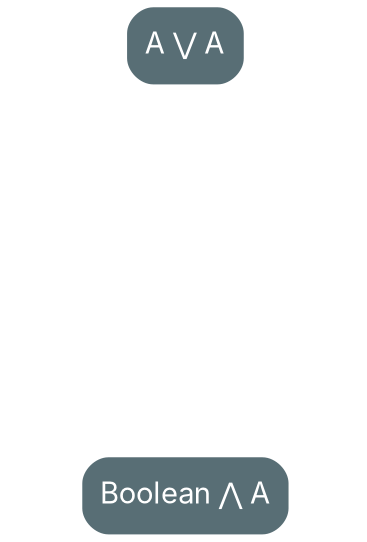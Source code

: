 digraph {
    bgcolor=transparent

    // Default theme: enabled
    node[shape="rectangle" style="rounded,filled" color="#586E75" fillcolor="#586E75" fontcolor="#ffffff" fontname="Inter,Arial"]
    edge [color="#586E75" fontcolor="#000000" fontname="Inter,Arial" fontsize=11]

    AorA[label="A ⋁ A"]
    LeftA[label="Left(aᵢ)" fillcolor="#ffffff" fontcolor="#586E75" style=invis]
    RightA[label="Right(aⱼ)" fillcolor="#ffffff" fontcolor="#586E75" style=invis]

    AorA -> LeftA[style=invis]
    AorA -> RightA[style=invis]

    BooleanAndA[label="Boolean ⋀ A"]
    trueAndA[label="true ⋀ aⱼ" fillcolor="#ffffff" fontcolor="#586E75" style=invis]
    falseAndA[label="false ⋀ aᵢ" fillcolor="#ffffff" fontcolor="#586E75" style=invis]

    trueAndA -> BooleanAndA[dir=back style=invis]
    falseAndA -> BooleanAndA[dir=back style=invis]

    LeftA -> falseAndA[style=invis]
    falseAndA -> LeftA[style=invis]
    RightA -> trueAndA[style=invis]
    trueAndA -> RightA[style=invis]

}
